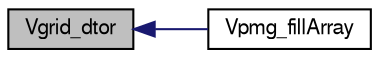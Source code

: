 digraph "Vgrid_dtor"
{
  edge [fontname="FreeSans",fontsize="10",labelfontname="FreeSans",labelfontsize="10"];
  node [fontname="FreeSans",fontsize="10",shape=record];
  rankdir="LR";
  Node1 [label="Vgrid_dtor",height=0.2,width=0.4,color="black", fillcolor="grey75", style="filled" fontcolor="black"];
  Node1 -> Node2 [dir="back",color="midnightblue",fontsize="10",style="solid",fontname="FreeSans"];
  Node2 [label="Vpmg_fillArray",height=0.2,width=0.4,color="black", fillcolor="white", style="filled",URL="$group___vpmg.html#ga11ed702159c3c6ee7d89c9d0bcdee240",tooltip="Fill the specified array with accessibility values."];
}
